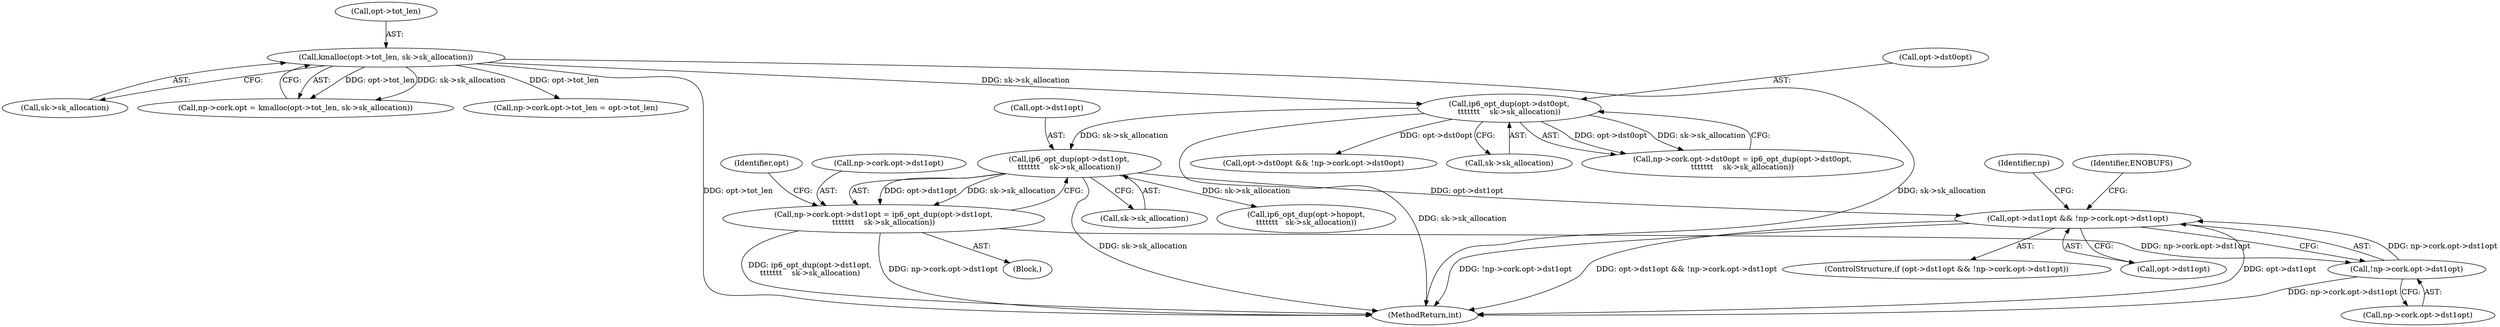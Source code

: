 digraph "0_linux_87c48fa3b4630905f98268dde838ee43626a060c_0@pointer" {
"1000298" [label="(Call,opt->dst1opt && !np->cork.opt->dst1opt)"];
"1000290" [label="(Call,ip6_opt_dup(opt->dst1opt,\n\t\t\t\t\t\t\t    sk->sk_allocation))"];
"1000259" [label="(Call,ip6_opt_dup(opt->dst0opt,\n\t\t\t\t\t\t\t    sk->sk_allocation))"];
"1000199" [label="(Call,kmalloc(opt->tot_len, sk->sk_allocation))"];
"1000302" [label="(Call,!np->cork.opt->dst1opt)"];
"1000282" [label="(Call,np->cork.opt->dst1opt = ip6_opt_dup(opt->dst1opt,\n\t\t\t\t\t\t\t    sk->sk_allocation))"];
"1000302" [label="(Call,!np->cork.opt->dst1opt)"];
"1000203" [label="(Call,sk->sk_allocation)"];
"1000251" [label="(Call,np->cork.opt->dst0opt = ip6_opt_dup(opt->dst0opt,\n\t\t\t\t\t\t\t    sk->sk_allocation))"];
"1000297" [label="(ControlStructure,if (opt->dst1opt && !np->cork.opt->dst1opt))"];
"1000291" [label="(Call,opt->dst1opt)"];
"1000193" [label="(Call,np->cork.opt = kmalloc(opt->tot_len, sk->sk_allocation))"];
"1000182" [label="(Block,)"];
"1000218" [label="(Call,np->cork.opt->tot_len = opt->tot_len)"];
"1000303" [label="(Call,np->cork.opt->dst1opt)"];
"1000300" [label="(Identifier,opt)"];
"1000267" [label="(Call,opt->dst0opt && !np->cork.opt->dst0opt)"];
"1000298" [label="(Call,opt->dst1opt && !np->cork.opt->dst1opt)"];
"1000200" [label="(Call,opt->tot_len)"];
"1000317" [label="(Identifier,np)"];
"1000312" [label="(Identifier,ENOBUFS)"];
"1000260" [label="(Call,opt->dst0opt)"];
"1000199" [label="(Call,kmalloc(opt->tot_len, sk->sk_allocation))"];
"1000263" [label="(Call,sk->sk_allocation)"];
"1000299" [label="(Call,opt->dst1opt)"];
"1000259" [label="(Call,ip6_opt_dup(opt->dst0opt,\n\t\t\t\t\t\t\t    sk->sk_allocation))"];
"1000283" [label="(Call,np->cork.opt->dst1opt)"];
"1001339" [label="(MethodReturn,int)"];
"1000321" [label="(Call,ip6_opt_dup(opt->hopopt,\n\t\t\t\t\t\t\t   sk->sk_allocation))"];
"1000282" [label="(Call,np->cork.opt->dst1opt = ip6_opt_dup(opt->dst1opt,\n\t\t\t\t\t\t\t    sk->sk_allocation))"];
"1000294" [label="(Call,sk->sk_allocation)"];
"1000290" [label="(Call,ip6_opt_dup(opt->dst1opt,\n\t\t\t\t\t\t\t    sk->sk_allocation))"];
"1000298" -> "1000297"  [label="AST: "];
"1000298" -> "1000299"  [label="CFG: "];
"1000298" -> "1000302"  [label="CFG: "];
"1000299" -> "1000298"  [label="AST: "];
"1000302" -> "1000298"  [label="AST: "];
"1000312" -> "1000298"  [label="CFG: "];
"1000317" -> "1000298"  [label="CFG: "];
"1000298" -> "1001339"  [label="DDG: opt->dst1opt && !np->cork.opt->dst1opt"];
"1000298" -> "1001339"  [label="DDG: opt->dst1opt"];
"1000298" -> "1001339"  [label="DDG: !np->cork.opt->dst1opt"];
"1000290" -> "1000298"  [label="DDG: opt->dst1opt"];
"1000302" -> "1000298"  [label="DDG: np->cork.opt->dst1opt"];
"1000290" -> "1000282"  [label="AST: "];
"1000290" -> "1000294"  [label="CFG: "];
"1000291" -> "1000290"  [label="AST: "];
"1000294" -> "1000290"  [label="AST: "];
"1000282" -> "1000290"  [label="CFG: "];
"1000290" -> "1001339"  [label="DDG: sk->sk_allocation"];
"1000290" -> "1000282"  [label="DDG: opt->dst1opt"];
"1000290" -> "1000282"  [label="DDG: sk->sk_allocation"];
"1000259" -> "1000290"  [label="DDG: sk->sk_allocation"];
"1000290" -> "1000321"  [label="DDG: sk->sk_allocation"];
"1000259" -> "1000251"  [label="AST: "];
"1000259" -> "1000263"  [label="CFG: "];
"1000260" -> "1000259"  [label="AST: "];
"1000263" -> "1000259"  [label="AST: "];
"1000251" -> "1000259"  [label="CFG: "];
"1000259" -> "1001339"  [label="DDG: sk->sk_allocation"];
"1000259" -> "1000251"  [label="DDG: opt->dst0opt"];
"1000259" -> "1000251"  [label="DDG: sk->sk_allocation"];
"1000199" -> "1000259"  [label="DDG: sk->sk_allocation"];
"1000259" -> "1000267"  [label="DDG: opt->dst0opt"];
"1000199" -> "1000193"  [label="AST: "];
"1000199" -> "1000203"  [label="CFG: "];
"1000200" -> "1000199"  [label="AST: "];
"1000203" -> "1000199"  [label="AST: "];
"1000193" -> "1000199"  [label="CFG: "];
"1000199" -> "1001339"  [label="DDG: opt->tot_len"];
"1000199" -> "1001339"  [label="DDG: sk->sk_allocation"];
"1000199" -> "1000193"  [label="DDG: opt->tot_len"];
"1000199" -> "1000193"  [label="DDG: sk->sk_allocation"];
"1000199" -> "1000218"  [label="DDG: opt->tot_len"];
"1000302" -> "1000303"  [label="CFG: "];
"1000303" -> "1000302"  [label="AST: "];
"1000302" -> "1001339"  [label="DDG: np->cork.opt->dst1opt"];
"1000282" -> "1000302"  [label="DDG: np->cork.opt->dst1opt"];
"1000282" -> "1000182"  [label="AST: "];
"1000283" -> "1000282"  [label="AST: "];
"1000300" -> "1000282"  [label="CFG: "];
"1000282" -> "1001339"  [label="DDG: ip6_opt_dup(opt->dst1opt,\n\t\t\t\t\t\t\t    sk->sk_allocation)"];
"1000282" -> "1001339"  [label="DDG: np->cork.opt->dst1opt"];
}
